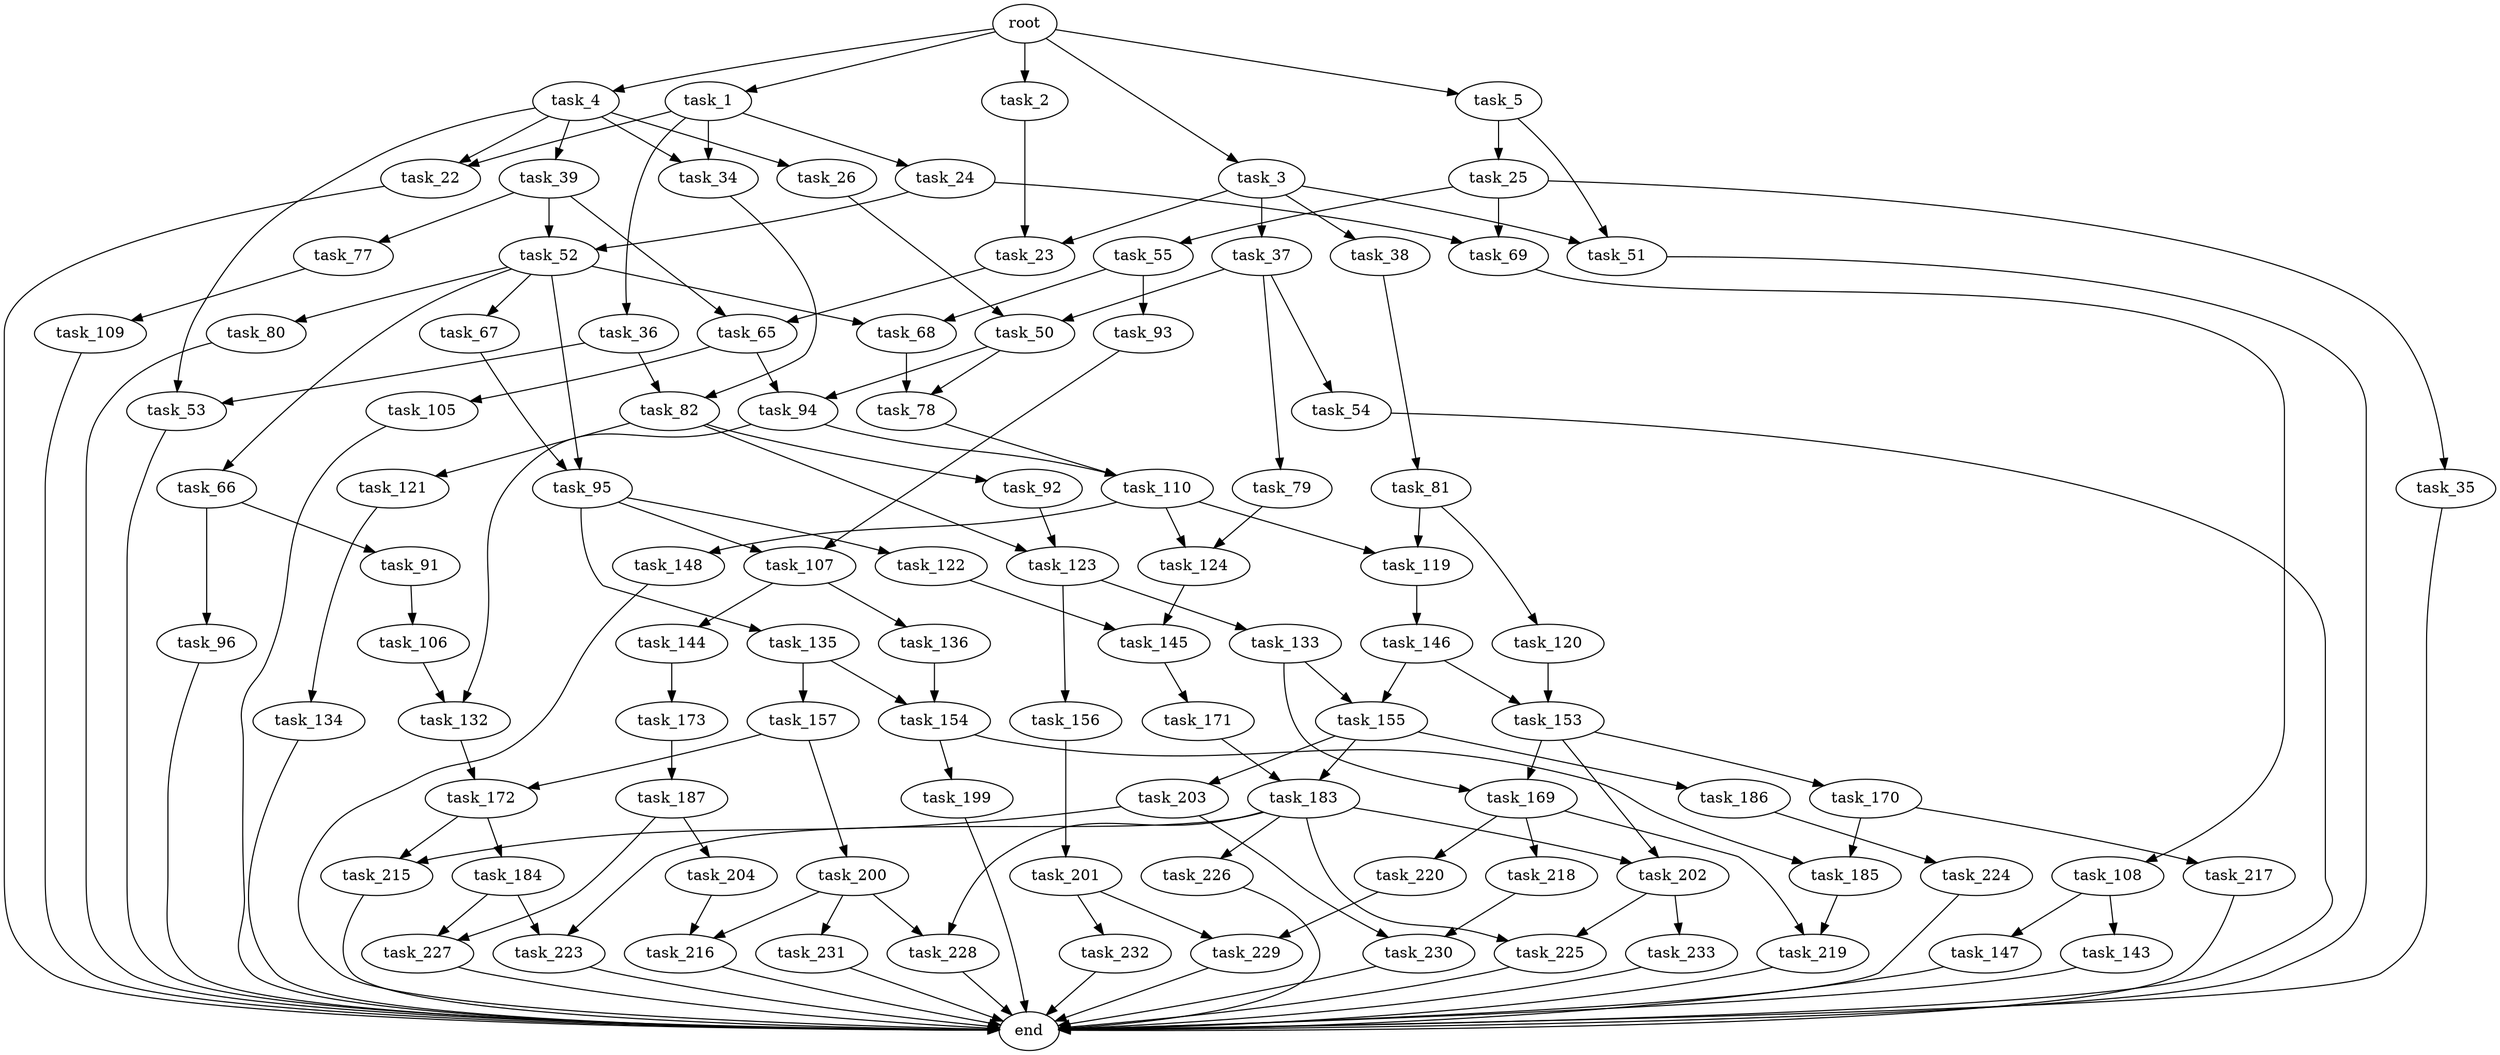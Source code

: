 digraph G {
  root [size="0.000000"];
  task_1 [size="134217728000.000000"];
  task_2 [size="105641226540.000000"];
  task_3 [size="134217728000.000000"];
  task_4 [size="6177564014.000000"];
  task_5 [size="51502498932.000000"];
  task_22 [size="2216872758.000000"];
  task_24 [size="129016123709.000000"];
  task_34 [size="292341324938.000000"];
  task_36 [size="1073741824000.000000"];
  task_23 [size="134217728000.000000"];
  task_37 [size="782757789696.000000"];
  task_38 [size="2727375964.000000"];
  task_51 [size="11919197243.000000"];
  task_26 [size="212275119488.000000"];
  task_39 [size="977983816236.000000"];
  task_53 [size="20798469640.000000"];
  task_25 [size="118472380512.000000"];
  end [size="0.000000"];
  task_65 [size="1601950898.000000"];
  task_52 [size="31514428547.000000"];
  task_69 [size="68719476736.000000"];
  task_35 [size="368293445632.000000"];
  task_55 [size="88238987108.000000"];
  task_50 [size="782757789696.000000"];
  task_82 [size="9695565902.000000"];
  task_54 [size="25207395170.000000"];
  task_79 [size="231928233984.000000"];
  task_81 [size="7486497674.000000"];
  task_77 [size="135823997508.000000"];
  task_78 [size="564880916042.000000"];
  task_94 [size="32924688738.000000"];
  task_66 [size="565387614162.000000"];
  task_67 [size="2991192418.000000"];
  task_68 [size="3528376817.000000"];
  task_80 [size="8589934592.000000"];
  task_95 [size="368293445632.000000"];
  task_93 [size="23482856616.000000"];
  task_105 [size="243152612503.000000"];
  task_91 [size="68719476736.000000"];
  task_96 [size="28991029248.000000"];
  task_108 [size="29052130846.000000"];
  task_109 [size="796084347344.000000"];
  task_110 [size="549755813888.000000"];
  task_124 [size="11729393765.000000"];
  task_119 [size="28991029248.000000"];
  task_120 [size="549755813888.000000"];
  task_92 [size="171614564332.000000"];
  task_121 [size="6237507027.000000"];
  task_123 [size="782757789696.000000"];
  task_106 [size="50194910988.000000"];
  task_107 [size="1136871620132.000000"];
  task_132 [size="268943027847.000000"];
  task_122 [size="782757789696.000000"];
  task_135 [size="68719476736.000000"];
  task_136 [size="851536551424.000000"];
  task_144 [size="10394695704.000000"];
  task_143 [size="89404791360.000000"];
  task_147 [size="40825470608.000000"];
  task_148 [size="3753755439.000000"];
  task_146 [size="231928233984.000000"];
  task_153 [size="8589934592.000000"];
  task_134 [size="782757789696.000000"];
  task_145 [size="8589934592.000000"];
  task_133 [size="47962457775.000000"];
  task_156 [size="28991029248.000000"];
  task_172 [size="231928233984.000000"];
  task_155 [size="3573225660.000000"];
  task_169 [size="68719476736.000000"];
  task_154 [size="68719476736.000000"];
  task_157 [size="134217728000.000000"];
  task_173 [size="28991029248.000000"];
  task_171 [size="368293445632.000000"];
  task_170 [size="19222177938.000000"];
  task_202 [size="724914619624.000000"];
  task_185 [size="197247156900.000000"];
  task_199 [size="518827036098.000000"];
  task_183 [size="37026762679.000000"];
  task_186 [size="19786891341.000000"];
  task_203 [size="549755813888.000000"];
  task_201 [size="214565392650.000000"];
  task_200 [size="368293445632.000000"];
  task_218 [size="25707404458.000000"];
  task_219 [size="6459347708.000000"];
  task_220 [size="707950439359.000000"];
  task_217 [size="68719476736.000000"];
  task_184 [size="782757789696.000000"];
  task_215 [size="782757789696.000000"];
  task_187 [size="7324083190.000000"];
  task_223 [size="6763687728.000000"];
  task_225 [size="1089576192145.000000"];
  task_226 [size="549755813888.000000"];
  task_228 [size="549755813888.000000"];
  task_227 [size="4415768690.000000"];
  task_224 [size="28991029248.000000"];
  task_204 [size="1073741824000.000000"];
  task_216 [size="3516721274.000000"];
  task_231 [size="231928233984.000000"];
  task_229 [size="18814832726.000000"];
  task_232 [size="25292155625.000000"];
  task_233 [size="1002813572.000000"];
  task_230 [size="549755813888.000000"];

  root -> task_1 [size="1.000000"];
  root -> task_2 [size="1.000000"];
  root -> task_3 [size="1.000000"];
  root -> task_4 [size="1.000000"];
  root -> task_5 [size="1.000000"];
  task_1 -> task_22 [size="209715200.000000"];
  task_1 -> task_24 [size="209715200.000000"];
  task_1 -> task_34 [size="209715200.000000"];
  task_1 -> task_36 [size="209715200.000000"];
  task_2 -> task_23 [size="134217728.000000"];
  task_3 -> task_23 [size="209715200.000000"];
  task_3 -> task_37 [size="209715200.000000"];
  task_3 -> task_38 [size="209715200.000000"];
  task_3 -> task_51 [size="209715200.000000"];
  task_4 -> task_22 [size="33554432.000000"];
  task_4 -> task_26 [size="33554432.000000"];
  task_4 -> task_34 [size="33554432.000000"];
  task_4 -> task_39 [size="33554432.000000"];
  task_4 -> task_53 [size="33554432.000000"];
  task_5 -> task_25 [size="134217728.000000"];
  task_5 -> task_51 [size="134217728.000000"];
  task_22 -> end [size="1.000000"];
  task_24 -> task_52 [size="301989888.000000"];
  task_24 -> task_69 [size="301989888.000000"];
  task_34 -> task_82 [size="209715200.000000"];
  task_36 -> task_53 [size="838860800.000000"];
  task_36 -> task_82 [size="838860800.000000"];
  task_23 -> task_65 [size="209715200.000000"];
  task_37 -> task_50 [size="679477248.000000"];
  task_37 -> task_54 [size="679477248.000000"];
  task_37 -> task_79 [size="679477248.000000"];
  task_38 -> task_81 [size="134217728.000000"];
  task_51 -> end [size="1.000000"];
  task_26 -> task_50 [size="209715200.000000"];
  task_39 -> task_52 [size="838860800.000000"];
  task_39 -> task_65 [size="838860800.000000"];
  task_39 -> task_77 [size="838860800.000000"];
  task_53 -> end [size="1.000000"];
  task_25 -> task_35 [size="134217728.000000"];
  task_25 -> task_55 [size="134217728.000000"];
  task_25 -> task_69 [size="134217728.000000"];
  task_65 -> task_94 [size="33554432.000000"];
  task_65 -> task_105 [size="33554432.000000"];
  task_52 -> task_66 [size="679477248.000000"];
  task_52 -> task_67 [size="679477248.000000"];
  task_52 -> task_68 [size="679477248.000000"];
  task_52 -> task_80 [size="679477248.000000"];
  task_52 -> task_95 [size="679477248.000000"];
  task_69 -> task_108 [size="134217728.000000"];
  task_35 -> end [size="1.000000"];
  task_55 -> task_68 [size="411041792.000000"];
  task_55 -> task_93 [size="411041792.000000"];
  task_50 -> task_78 [size="679477248.000000"];
  task_50 -> task_94 [size="679477248.000000"];
  task_82 -> task_92 [size="209715200.000000"];
  task_82 -> task_121 [size="209715200.000000"];
  task_82 -> task_123 [size="209715200.000000"];
  task_54 -> end [size="1.000000"];
  task_79 -> task_124 [size="301989888.000000"];
  task_81 -> task_119 [size="301989888.000000"];
  task_81 -> task_120 [size="301989888.000000"];
  task_77 -> task_109 [size="134217728.000000"];
  task_78 -> task_110 [size="838860800.000000"];
  task_94 -> task_110 [size="536870912.000000"];
  task_94 -> task_132 [size="536870912.000000"];
  task_66 -> task_91 [size="838860800.000000"];
  task_66 -> task_96 [size="838860800.000000"];
  task_67 -> task_95 [size="209715200.000000"];
  task_68 -> task_78 [size="75497472.000000"];
  task_80 -> end [size="1.000000"];
  task_95 -> task_107 [size="411041792.000000"];
  task_95 -> task_122 [size="411041792.000000"];
  task_95 -> task_135 [size="411041792.000000"];
  task_93 -> task_107 [size="411041792.000000"];
  task_105 -> end [size="1.000000"];
  task_91 -> task_106 [size="134217728.000000"];
  task_96 -> end [size="1.000000"];
  task_108 -> task_143 [size="536870912.000000"];
  task_108 -> task_147 [size="536870912.000000"];
  task_109 -> end [size="1.000000"];
  task_110 -> task_119 [size="536870912.000000"];
  task_110 -> task_124 [size="536870912.000000"];
  task_110 -> task_148 [size="536870912.000000"];
  task_124 -> task_145 [size="209715200.000000"];
  task_119 -> task_146 [size="75497472.000000"];
  task_120 -> task_153 [size="536870912.000000"];
  task_92 -> task_123 [size="301989888.000000"];
  task_121 -> task_134 [size="679477248.000000"];
  task_123 -> task_133 [size="679477248.000000"];
  task_123 -> task_156 [size="679477248.000000"];
  task_106 -> task_132 [size="838860800.000000"];
  task_107 -> task_136 [size="838860800.000000"];
  task_107 -> task_144 [size="838860800.000000"];
  task_132 -> task_172 [size="209715200.000000"];
  task_122 -> task_145 [size="679477248.000000"];
  task_135 -> task_154 [size="134217728.000000"];
  task_135 -> task_157 [size="134217728.000000"];
  task_136 -> task_154 [size="536870912.000000"];
  task_144 -> task_173 [size="209715200.000000"];
  task_143 -> end [size="1.000000"];
  task_147 -> end [size="1.000000"];
  task_148 -> end [size="1.000000"];
  task_146 -> task_153 [size="301989888.000000"];
  task_146 -> task_155 [size="301989888.000000"];
  task_153 -> task_169 [size="33554432.000000"];
  task_153 -> task_170 [size="33554432.000000"];
  task_153 -> task_202 [size="33554432.000000"];
  task_134 -> end [size="1.000000"];
  task_145 -> task_171 [size="33554432.000000"];
  task_133 -> task_155 [size="838860800.000000"];
  task_133 -> task_169 [size="838860800.000000"];
  task_156 -> task_201 [size="75497472.000000"];
  task_172 -> task_184 [size="301989888.000000"];
  task_172 -> task_215 [size="301989888.000000"];
  task_155 -> task_183 [size="134217728.000000"];
  task_155 -> task_186 [size="134217728.000000"];
  task_155 -> task_203 [size="134217728.000000"];
  task_169 -> task_218 [size="134217728.000000"];
  task_169 -> task_219 [size="134217728.000000"];
  task_169 -> task_220 [size="134217728.000000"];
  task_154 -> task_185 [size="134217728.000000"];
  task_154 -> task_199 [size="134217728.000000"];
  task_157 -> task_172 [size="209715200.000000"];
  task_157 -> task_200 [size="209715200.000000"];
  task_173 -> task_187 [size="75497472.000000"];
  task_171 -> task_183 [size="411041792.000000"];
  task_170 -> task_185 [size="838860800.000000"];
  task_170 -> task_217 [size="838860800.000000"];
  task_202 -> task_225 [size="536870912.000000"];
  task_202 -> task_233 [size="536870912.000000"];
  task_185 -> task_219 [size="134217728.000000"];
  task_199 -> end [size="1.000000"];
  task_183 -> task_202 [size="679477248.000000"];
  task_183 -> task_223 [size="679477248.000000"];
  task_183 -> task_225 [size="679477248.000000"];
  task_183 -> task_226 [size="679477248.000000"];
  task_183 -> task_228 [size="679477248.000000"];
  task_186 -> task_224 [size="33554432.000000"];
  task_203 -> task_215 [size="536870912.000000"];
  task_203 -> task_230 [size="536870912.000000"];
  task_201 -> task_229 [size="411041792.000000"];
  task_201 -> task_232 [size="411041792.000000"];
  task_200 -> task_216 [size="411041792.000000"];
  task_200 -> task_228 [size="411041792.000000"];
  task_200 -> task_231 [size="411041792.000000"];
  task_218 -> task_230 [size="75497472.000000"];
  task_219 -> end [size="1.000000"];
  task_220 -> task_229 [size="679477248.000000"];
  task_217 -> end [size="1.000000"];
  task_184 -> task_223 [size="679477248.000000"];
  task_184 -> task_227 [size="679477248.000000"];
  task_215 -> end [size="1.000000"];
  task_187 -> task_204 [size="134217728.000000"];
  task_187 -> task_227 [size="134217728.000000"];
  task_223 -> end [size="1.000000"];
  task_225 -> end [size="1.000000"];
  task_226 -> end [size="1.000000"];
  task_228 -> end [size="1.000000"];
  task_227 -> end [size="1.000000"];
  task_224 -> end [size="1.000000"];
  task_204 -> task_216 [size="838860800.000000"];
  task_216 -> end [size="1.000000"];
  task_231 -> end [size="1.000000"];
  task_229 -> end [size="1.000000"];
  task_232 -> end [size="1.000000"];
  task_233 -> end [size="1.000000"];
  task_230 -> end [size="1.000000"];
}
